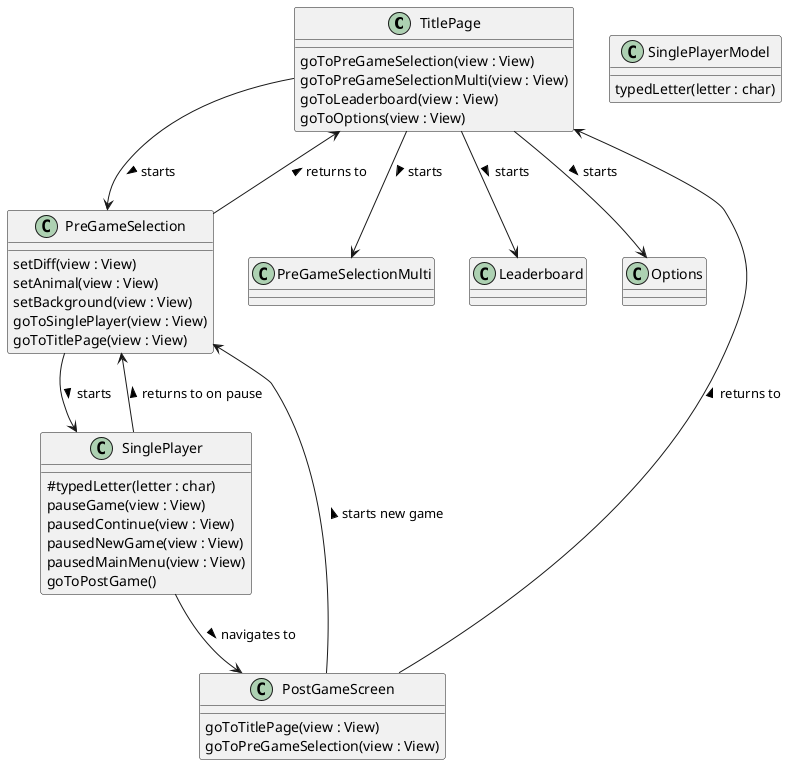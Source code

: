 @startuml
skinparam classAttributeIconSize 0

class TitlePage {
    goToPreGameSelection(view : View)
    goToPreGameSelectionMulti(view : View)
    goToLeaderboard(view : View)
    goToOptions(view : View)
}

class PreGameSelection {
    setDiff(view : View)
    setAnimal(view : View)
    setBackground(view : View)
    goToSinglePlayer(view : View)
    goToTitlePage(view : View)
}

class SinglePlayer {
    #typedLetter(letter : char)
    pauseGame(view : View)
    pausedContinue(view : View)
    pausedNewGame(view : View)
    pausedMainMenu(view : View)
    goToPostGame()
}

class SinglePlayerModel {
    typedLetter(letter : char)
}

class PostGameScreen {
    goToTitlePage(view : View)
    goToPreGameSelection(view : View)
}

TitlePage --> PreGameSelection : starts >
TitlePage --> "PreGameSelectionMulti" : starts >
TitlePage --> "Leaderboard" : starts >
TitlePage --> "Options" : starts >
PreGameSelection --> TitlePage : returns to >
PreGameSelection --> SinglePlayer : starts >
SinglePlayer --> PostGameScreen : navigates to >
SinglePlayer --> PreGameSelection : returns to on pause >
PostGameScreen --> TitlePage : returns to >
PostGameScreen --> PreGameSelection : starts new game >

@enduml

